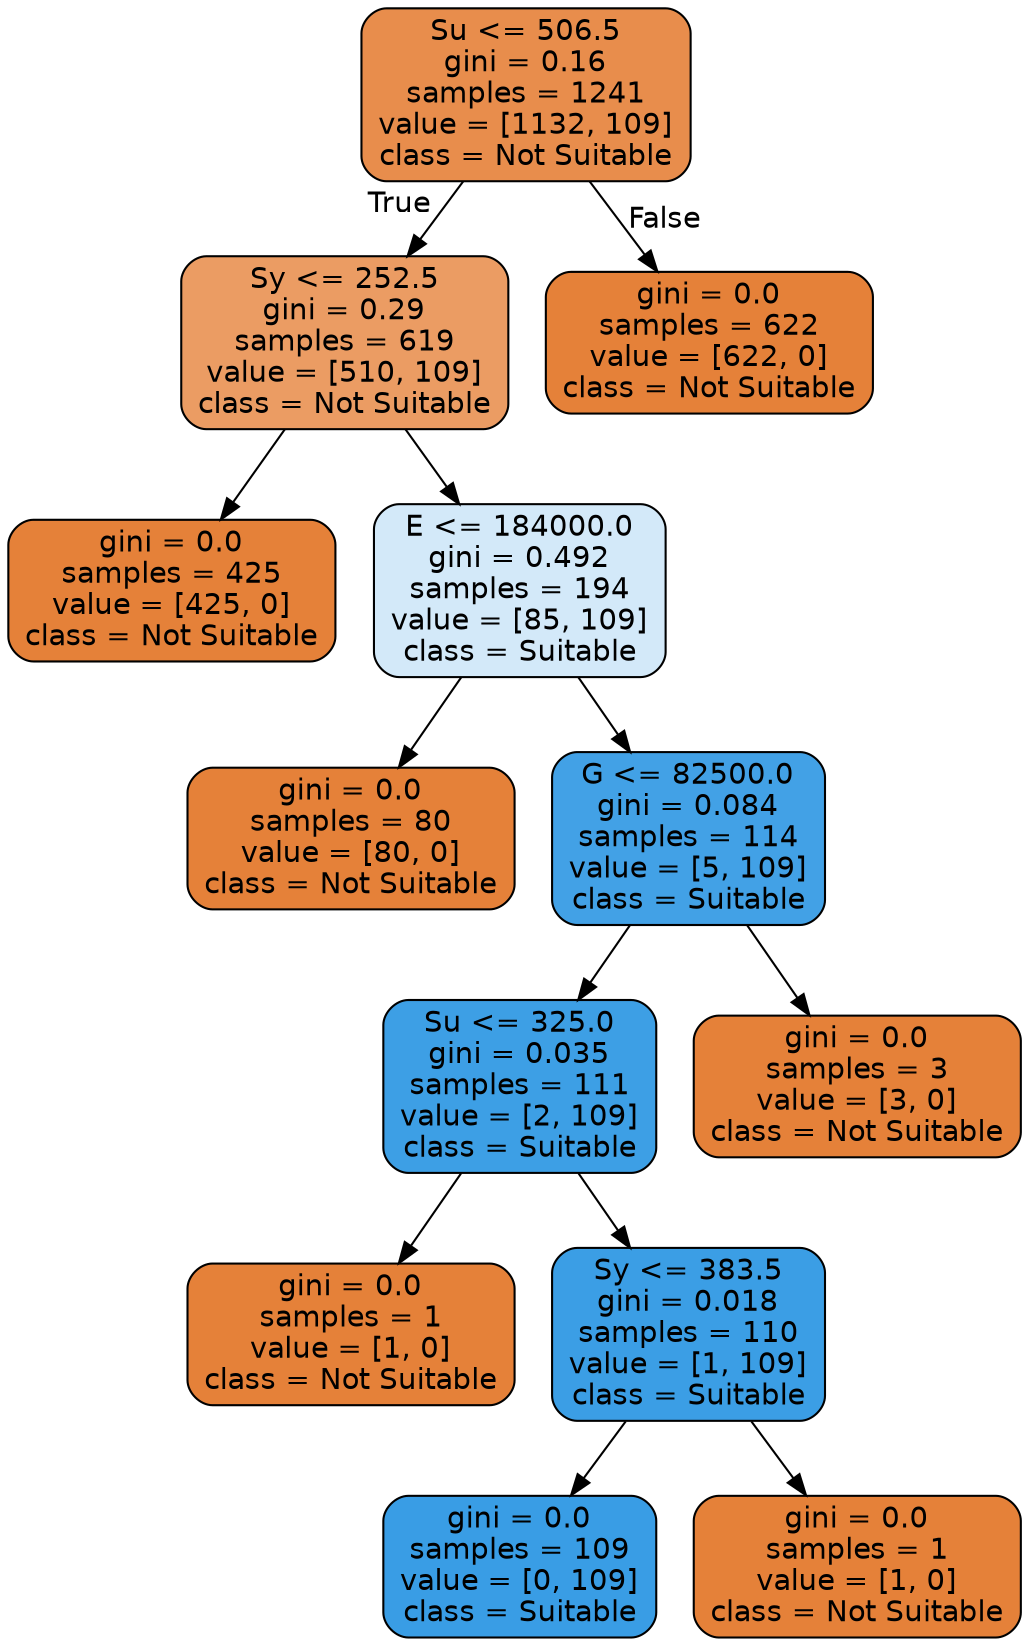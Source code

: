 digraph Tree {
node [shape=box, style="filled, rounded", color="black", fontname="helvetica"] ;
edge [fontname="helvetica"] ;
0 [label="Su <= 506.5\ngini = 0.16\nsamples = 1241\nvalue = [1132, 109]\nclass = Not Suitable", fillcolor="#e88d4c"] ;
1 [label="Sy <= 252.5\ngini = 0.29\nsamples = 619\nvalue = [510, 109]\nclass = Not Suitable", fillcolor="#eb9c63"] ;
0 -> 1 [labeldistance=2.5, labelangle=45, headlabel="True"] ;
2 [label="gini = 0.0\nsamples = 425\nvalue = [425, 0]\nclass = Not Suitable", fillcolor="#e58139"] ;
1 -> 2 ;
3 [label="E <= 184000.0\ngini = 0.492\nsamples = 194\nvalue = [85, 109]\nclass = Suitable", fillcolor="#d3e9f9"] ;
1 -> 3 ;
4 [label="gini = 0.0\nsamples = 80\nvalue = [80, 0]\nclass = Not Suitable", fillcolor="#e58139"] ;
3 -> 4 ;
5 [label="G <= 82500.0\ngini = 0.084\nsamples = 114\nvalue = [5, 109]\nclass = Suitable", fillcolor="#42a1e6"] ;
3 -> 5 ;
6 [label="Su <= 325.0\ngini = 0.035\nsamples = 111\nvalue = [2, 109]\nclass = Suitable", fillcolor="#3d9fe5"] ;
5 -> 6 ;
7 [label="gini = 0.0\nsamples = 1\nvalue = [1, 0]\nclass = Not Suitable", fillcolor="#e58139"] ;
6 -> 7 ;
8 [label="Sy <= 383.5\ngini = 0.018\nsamples = 110\nvalue = [1, 109]\nclass = Suitable", fillcolor="#3b9ee5"] ;
6 -> 8 ;
9 [label="gini = 0.0\nsamples = 109\nvalue = [0, 109]\nclass = Suitable", fillcolor="#399de5"] ;
8 -> 9 ;
10 [label="gini = 0.0\nsamples = 1\nvalue = [1, 0]\nclass = Not Suitable", fillcolor="#e58139"] ;
8 -> 10 ;
11 [label="gini = 0.0\nsamples = 3\nvalue = [3, 0]\nclass = Not Suitable", fillcolor="#e58139"] ;
5 -> 11 ;
12 [label="gini = 0.0\nsamples = 622\nvalue = [622, 0]\nclass = Not Suitable", fillcolor="#e58139"] ;
0 -> 12 [labeldistance=2.5, labelangle=-45, headlabel="False"] ;
}
